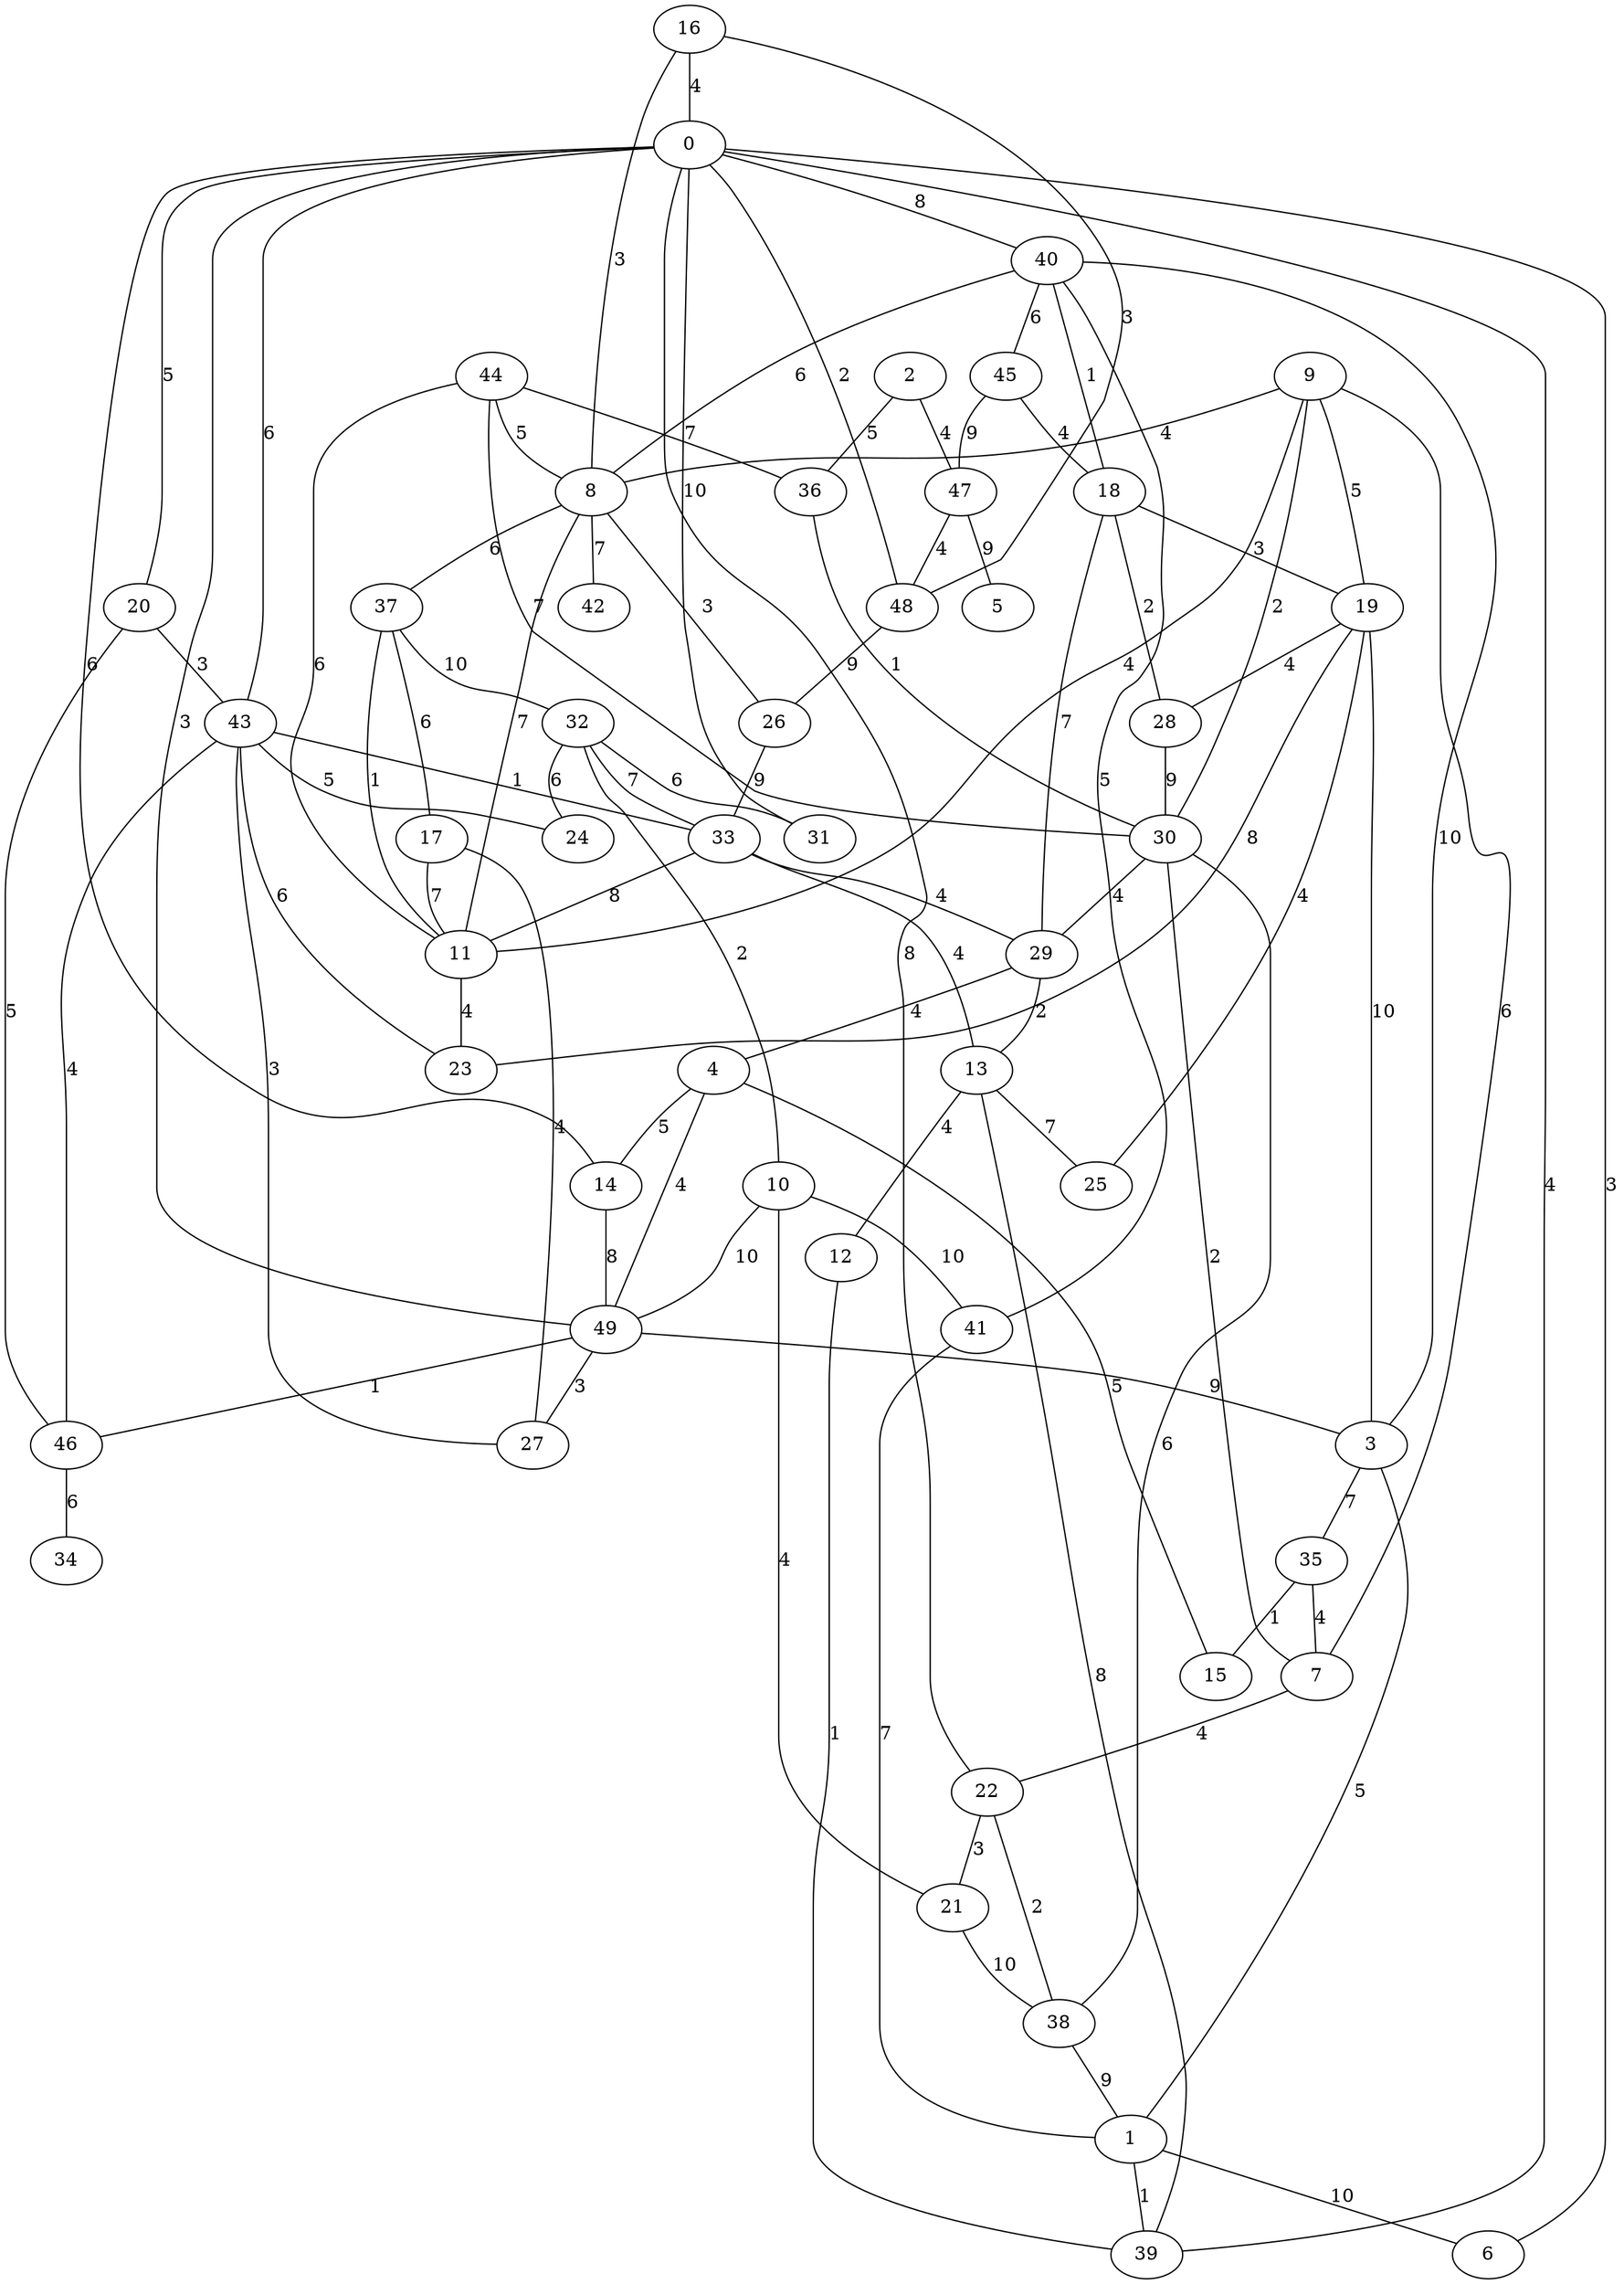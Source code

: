 graph {
	0 [label=0]
	1 [label=1]
	2 [label=2]
	3 [label=3]
	4 [label=4]
	5 [label=5]
	6 [label=6]
	7 [label=7]
	8 [label=8]
	9 [label=9]
	10 [label=10]
	11 [label=11]
	12 [label=12]
	13 [label=13]
	14 [label=14]
	15 [label=15]
	16 [label=16]
	17 [label=17]
	18 [label=18]
	19 [label=19]
	20 [label=20]
	21 [label=21]
	22 [label=22]
	23 [label=23]
	24 [label=24]
	25 [label=25]
	26 [label=26]
	27 [label=27]
	28 [label=28]
	29 [label=29]
	30 [label=30]
	31 [label=31]
	32 [label=32]
	33 [label=33]
	34 [label=34]
	35 [label=35]
	36 [label=36]
	37 [label=37]
	38 [label=38]
	39 [label=39]
	40 [label=40]
	41 [label=41]
	42 [label=42]
	43 [label=43]
	44 [label=44]
	45 [label=45]
	46 [label=46]
	47 [label=47]
	48 [label=48]
	49 [label=49]
	46 -- 34 [label=6]
	9 -- 30 [label=2]
	37 -- 11 [label=1]
	40 -- 41 [label=5]
	11 -- 23 [label=4]
	28 -- 18 [label=2]
	9 -- 8 [label=4]
	19 -- 25 [label=4]
	0 -- 39 [label=4]
	13 -- 33 [label=4]
	43 -- 0 [label=6]
	4 -- 14 [label=5]
	8 -- 42 [label=7]
	36 -- 30 [label=1]
	0 -- 6 [label=3]
	43 -- 24 [label=5]
	1 -- 6 [label=10]
	27 -- 43 [label=3]
	38 -- 1 [label=9]
	16 -- 8 [label=3]
	13 -- 25 [label=7]
	44 -- 8 [label=5]
	16 -- 0 [label=4]
	14 -- 0 [label=6]
	37 -- 17 [label=6]
	32 -- 33 [label=7]
	9 -- 19 [label=5]
	8 -- 11 [label=7]
	32 -- 10 [label=2]
	29 -- 4 [label=4]
	30 -- 7 [label=2]
	45 -- 47 [label=9]
	40 -- 3 [label=10]
	9 -- 7 [label=6]
	49 -- 4 [label=4]
	17 -- 11 [label=7]
	12 -- 39 [label=1]
	19 -- 3 [label=10]
	19 -- 23 [label=8]
	43 -- 33 [label=1]
	21 -- 38 [label=10]
	22 -- 21 [label=3]
	41 -- 1 [label=7]
	20 -- 43 [label=3]
	1 -- 3 [label=5]
	35 -- 7 [label=4]
	19 -- 28 [label=4]
	28 -- 30 [label=9]
	17 -- 27 [label=4]
	37 -- 32 [label=10]
	35 -- 15 [label=1]
	13 -- 12 [label=4]
	0 -- 48 [label=2]
	49 -- 46 [label=1]
	30 -- 38 [label=6]
	49 -- 27 [label=3]
	49 -- 3 [label=9]
	10 -- 49 [label=10]
	29 -- 13 [label=2]
	33 -- 29 [label=4]
	9 -- 11 [label=4]
	26 -- 33 [label=9]
	38 -- 22 [label=2]
	47 -- 5 [label=9]
	15 -- 4 [label=5]
	1 -- 39 [label=1]
	7 -- 22 [label=4]
	18 -- 19 [label=3]
	33 -- 11 [label=8]
	32 -- 24 [label=6]
	40 -- 18 [label=1]
	18 -- 29 [label=7]
	48 -- 26 [label=9]
	40 -- 8 [label=6]
	10 -- 21 [label=4]
	3 -- 35 [label=7]
	44 -- 36 [label=7]
	13 -- 39 [label=8]
	46 -- 20 [label=5]
	44 -- 11 [label=6]
	8 -- 26 [label=3]
	47 -- 48 [label=4]
	32 -- 31 [label=6]
	40 -- 45 [label=6]
	30 -- 29 [label=4]
	2 -- 47 [label=4]
	45 -- 18 [label=4]
	31 -- 0 [label=10]
	8 -- 37 [label=6]
	2 -- 36 [label=5]
	16 -- 48 [label=3]
	43 -- 23 [label=6]
	10 -- 41 [label=10]
	14 -- 49 [label=8]
	22 -- 0 [label=8]
	0 -- 20 [label=5]
	43 -- 46 [label=4]
	0 -- 40 [label=8]
	44 -- 30 [label=7]
	49 -- 0 [label=3]
}